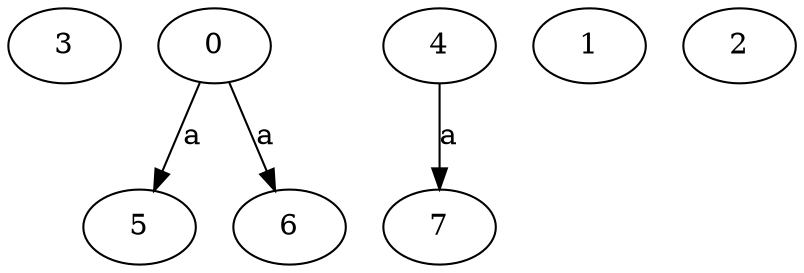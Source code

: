 strict digraph  {
3;
0;
4;
1;
5;
6;
2;
7;
0 -> 5  [label=a];
0 -> 6  [label=a];
4 -> 7  [label=a];
}
